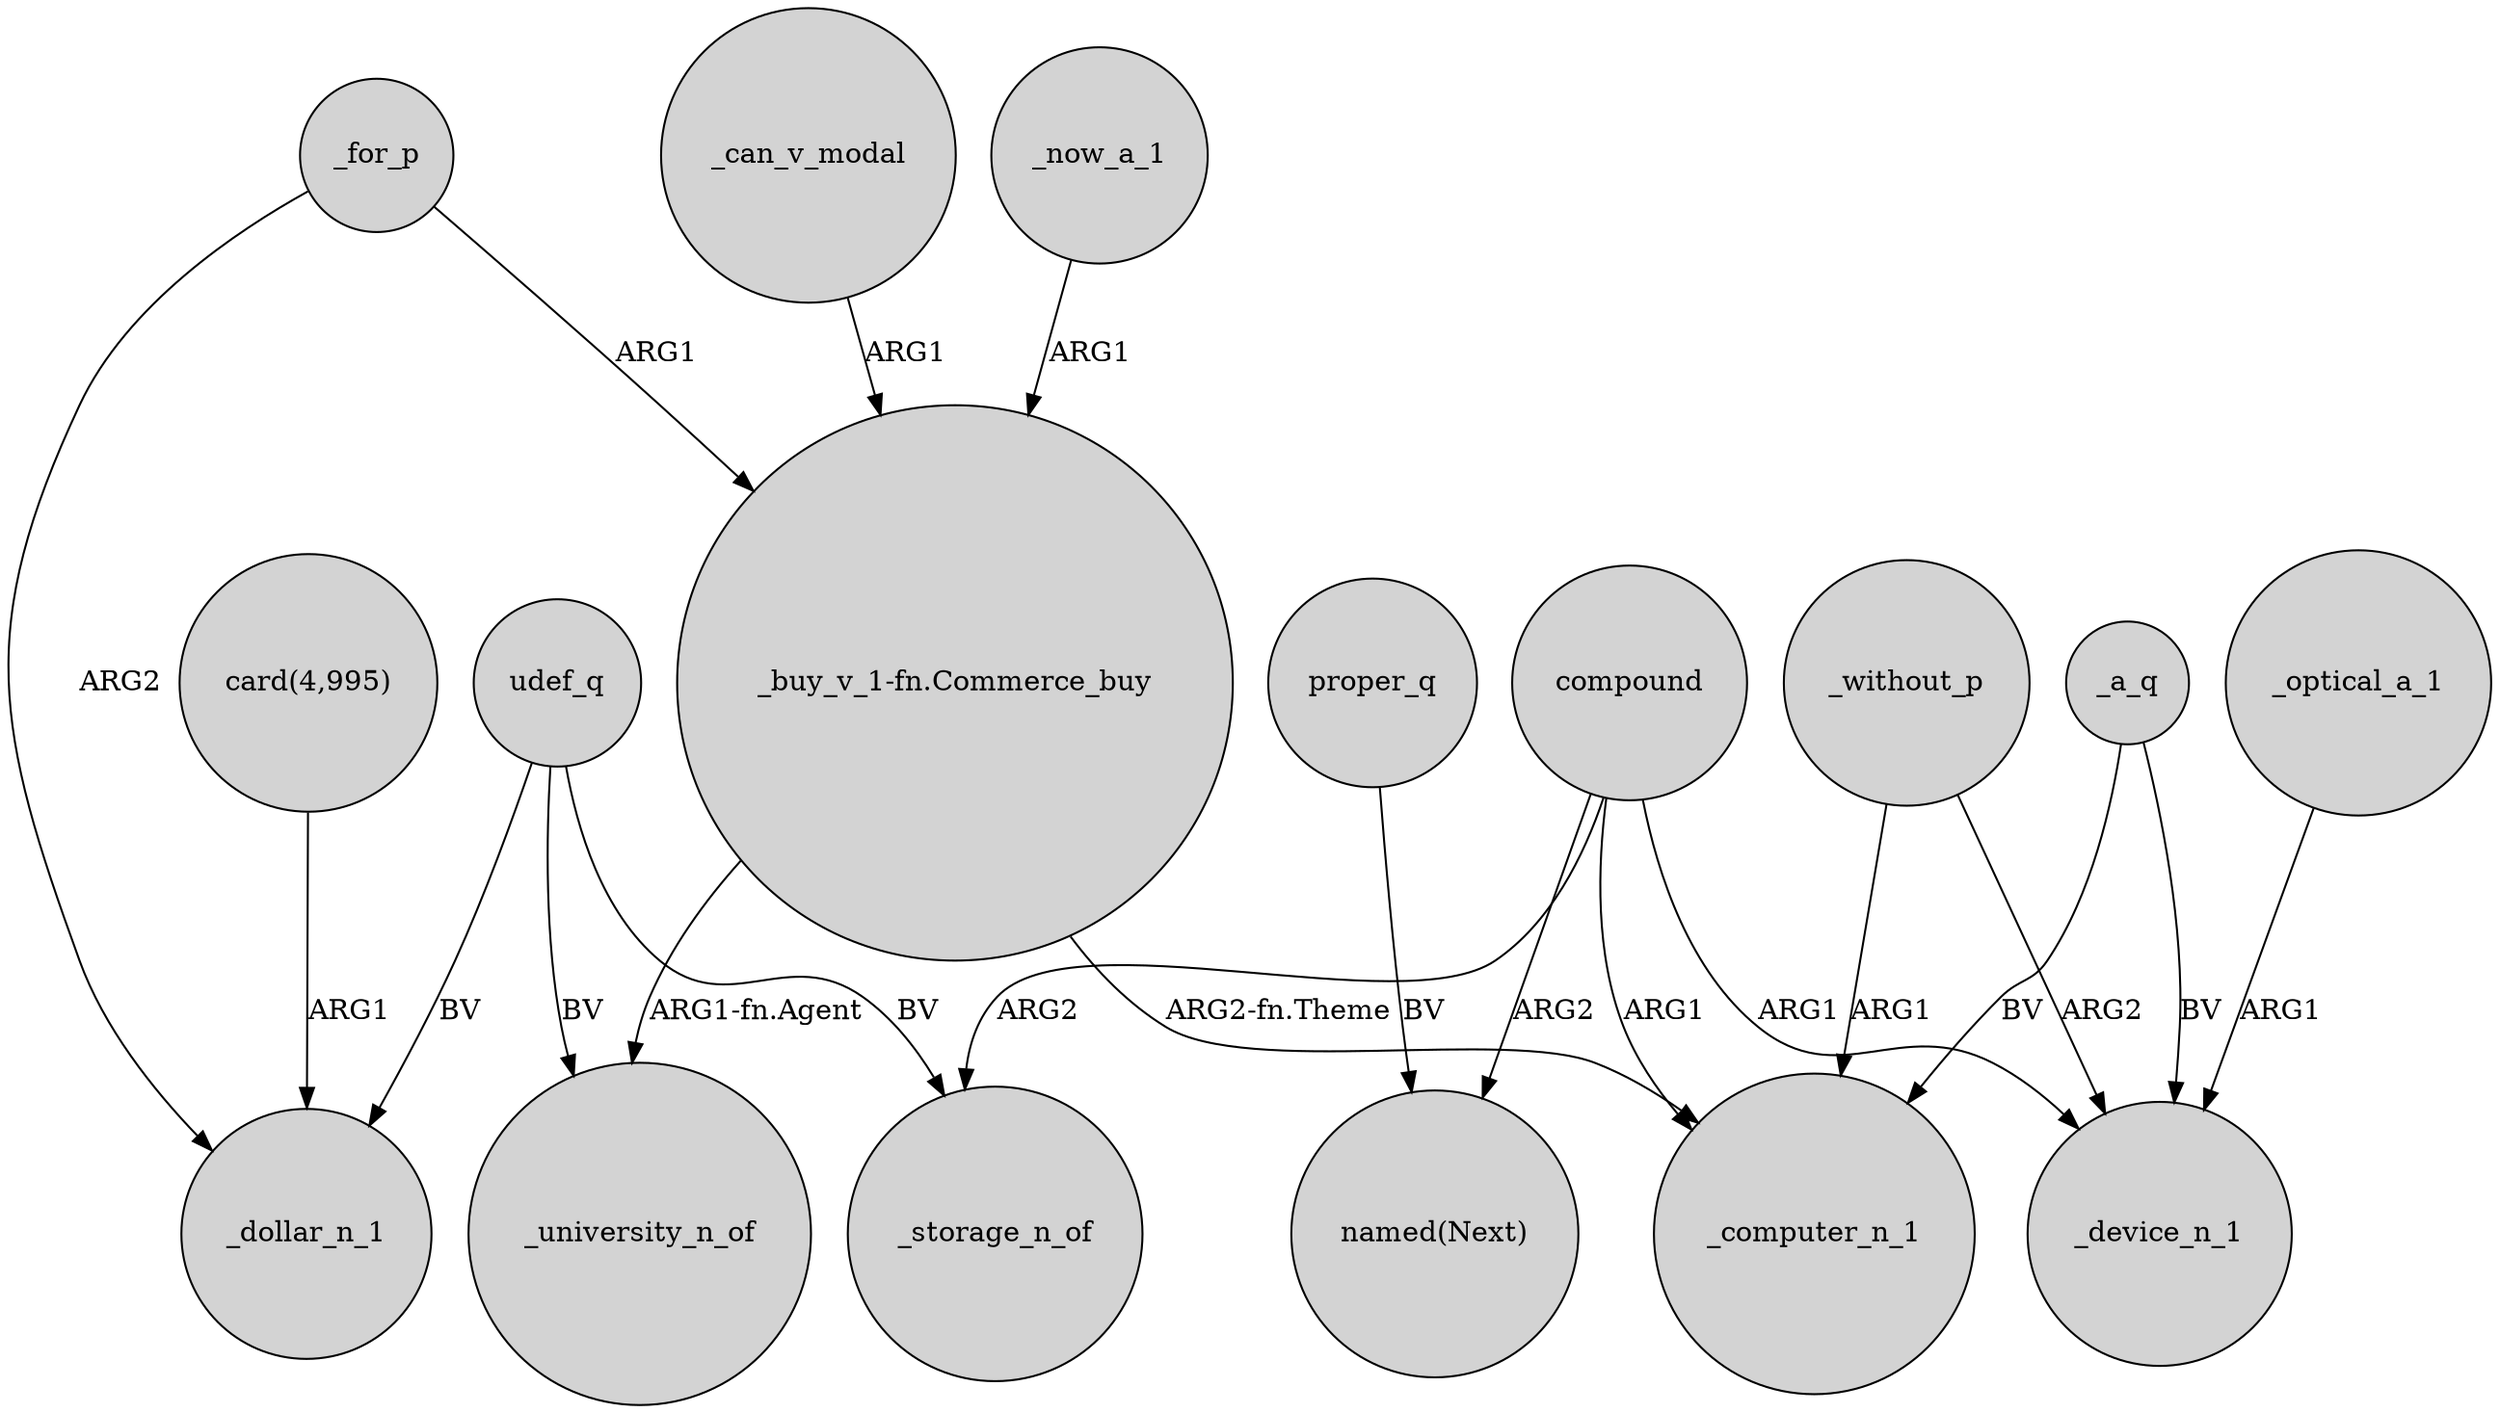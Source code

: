 digraph {
	node [shape=circle style=filled]
	"_buy_v_1-fn.Commerce_buy" -> _university_n_of [label="ARG1-fn.Agent"]
	_a_q -> _computer_n_1 [label=BV]
	compound -> "named(Next)" [label=ARG2]
	_a_q -> _device_n_1 [label=BV]
	_can_v_modal -> "_buy_v_1-fn.Commerce_buy" [label=ARG1]
	_for_p -> _dollar_n_1 [label=ARG2]
	udef_q -> _storage_n_of [label=BV]
	_without_p -> _computer_n_1 [label=ARG1]
	compound -> _storage_n_of [label=ARG2]
	_optical_a_1 -> _device_n_1 [label=ARG1]
	udef_q -> _university_n_of [label=BV]
	_now_a_1 -> "_buy_v_1-fn.Commerce_buy" [label=ARG1]
	compound -> _computer_n_1 [label=ARG1]
	proper_q -> "named(Next)" [label=BV]
	_for_p -> "_buy_v_1-fn.Commerce_buy" [label=ARG1]
	"card(4,995)" -> _dollar_n_1 [label=ARG1]
	_without_p -> _device_n_1 [label=ARG2]
	"_buy_v_1-fn.Commerce_buy" -> _computer_n_1 [label="ARG2-fn.Theme"]
	compound -> _device_n_1 [label=ARG1]
	udef_q -> _dollar_n_1 [label=BV]
}
